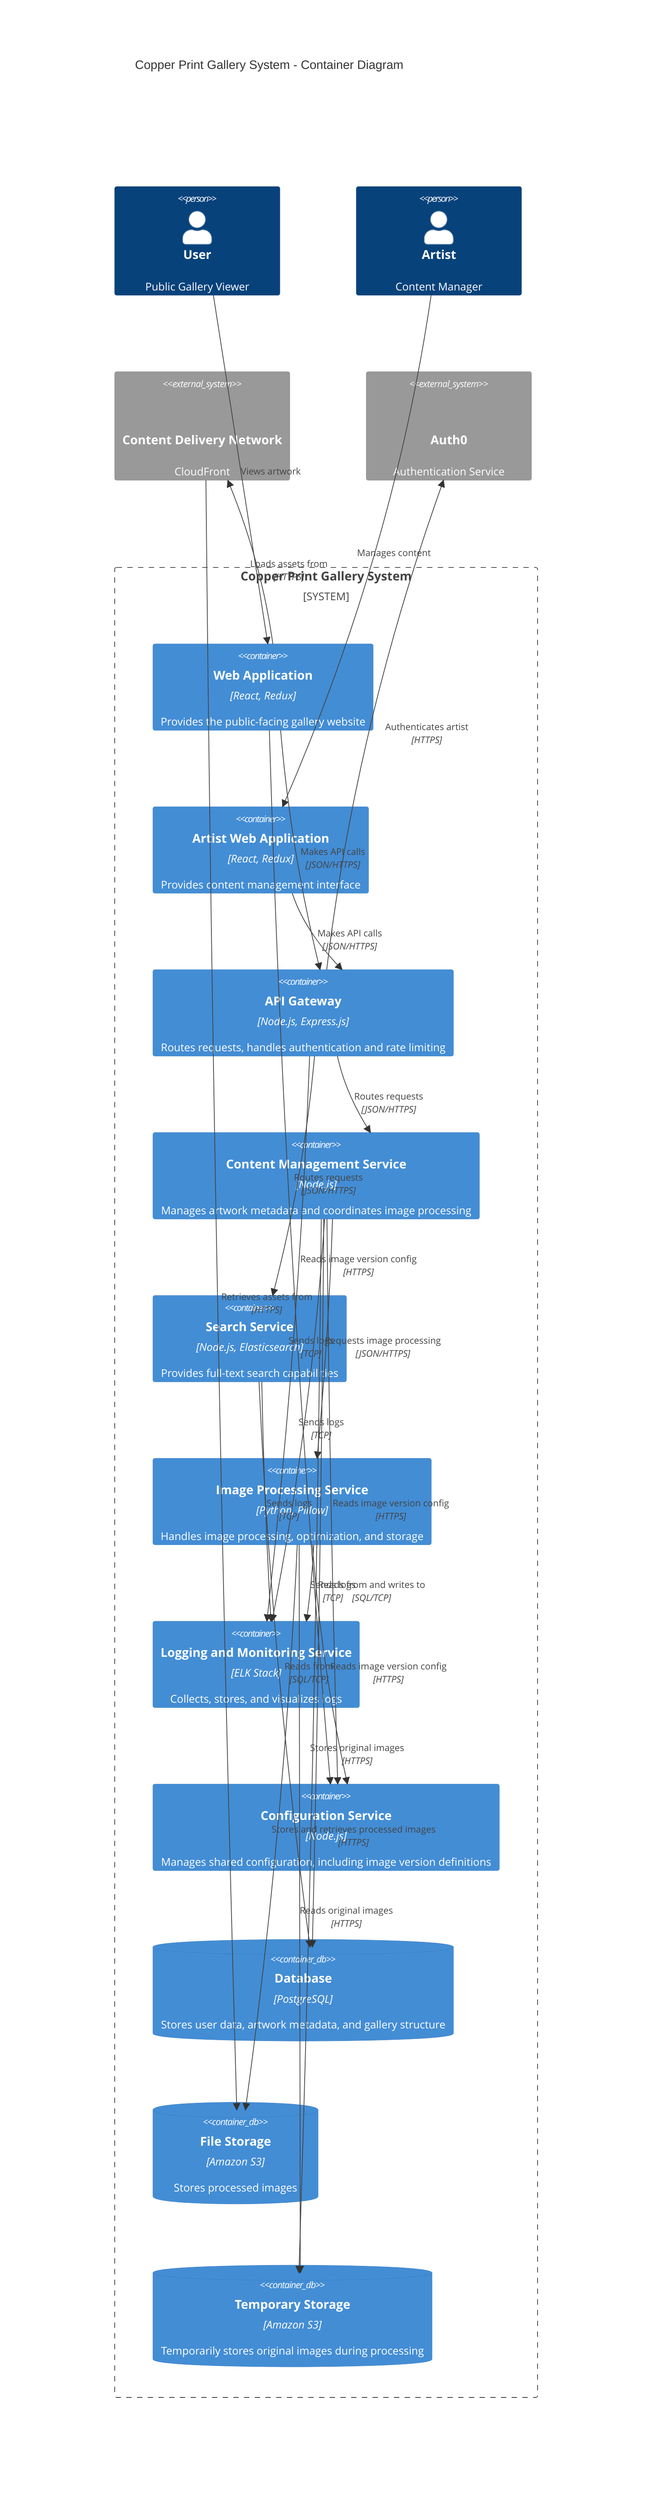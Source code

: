 C4Container
    title Copper Print Gallery System - Container Diagram

    Person(user, "User", "Public Gallery Viewer")
    Person(artist, "Artist", "Content Manager")

    System_Boundary(copper_print_gallery, "Copper Print Gallery System") {
        Container(web_app, "Web Application", "React, Redux", "Provides the public-facing gallery website")
        Container(artist_web_app, "Artist Web Application", "React, Redux", "Provides content management interface")
        Container(api_gateway, "API Gateway", "Node.js, Express.js", "Routes requests, handles authentication and rate limiting")
        Container(content_service, "Content Management Service", "Node.js", "Manages artwork metadata and coordinates image processing")
        Container(search_service, "Search Service", "Node.js, Elasticsearch", "Provides full-text search capabilities")
        Container(image_service, "Image Processing Service", "Python, Pillow", "Handles image processing, optimization, and storage")
        Container(logging_service, "Logging and Monitoring Service", "ELK Stack", "Collects, stores, and visualizes logs")
        Container(config_service, "Configuration Service", "Node.js", "Manages shared configuration, including image version definitions")
        ContainerDb(database, "Database", "PostgreSQL", "Stores user data, artwork metadata, and gallery structure")
        ContainerDb(file_storage, "File Storage", "Amazon S3", "Stores processed images")
        ContainerDb(temp_storage, "Temporary Storage", "Amazon S3", "Temporarily stores original images during processing")
    }

    System_Ext(cdn, "Content Delivery Network", "CloudFront", "Serves optimized images and static assets")
    System_Ext(auth0, "Auth0", "Authentication Service", "Handles artist authentication and authorization")

    Rel(user, web_app, "Views artwork")
    Rel(artist, artist_web_app, "Manages content")

    Rel(web_app, api_gateway, "Makes API calls", "JSON/HTTPS")
    Rel(artist_web_app, api_gateway, "Makes API calls", "JSON/HTTPS")
    Rel(web_app, cdn, "Loads assets from", "HTTPS")

    Rel(api_gateway, auth0, "Authenticates artist", "HTTPS")
    Rel(api_gateway, content_service, "Routes requests", "JSON/HTTPS")
    Rel(api_gateway, search_service, "Routes requests", "JSON/HTTPS")

    Rel(content_service, image_service, "Requests image processing", "JSON/HTTPS")
    Rel(content_service, database, "Reads from and writes to", "SQL/TCP")
    Rel(content_service, temp_storage, "Stores original images", "HTTPS")
    Rel(search_service, database, "Reads from", "SQL/TCP")
    Rel(image_service, temp_storage, "Reads original images", "HTTPS")
    Rel(image_service, file_storage, "Stores and retrieves processed images", "HTTPS")

    Rel(cdn, file_storage, "Retrieves assets from", "HTTPS")

    Rel(api_gateway, logging_service, "Sends logs", "TCP")
    Rel(content_service, logging_service, "Sends logs", "TCP")
    Rel(search_service, logging_service, "Sends logs", "TCP")
    Rel(image_service, logging_service, "Sends logs", "TCP")

    Rel(web_app, config_service, "Reads image version config", "HTTPS")
    Rel(content_service, config_service, "Reads image version config", "HTTPS")
    Rel(image_service, config_service, "Reads image version config", "HTTPS")

    UpdateLayoutConfig($c4ShapeInRow="3", $c4BoundaryInRow="1")